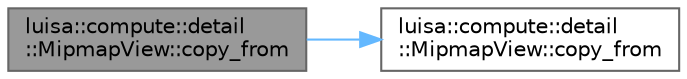 digraph "luisa::compute::detail::MipmapView::copy_from"
{
 // LATEX_PDF_SIZE
  bgcolor="transparent";
  edge [fontname=Helvetica,fontsize=10,labelfontname=Helvetica,labelfontsize=10];
  node [fontname=Helvetica,fontsize=10,shape=box,height=0.2,width=0.4];
  rankdir="LR";
  Node1 [id="Node000001",label="luisa::compute::detail\l::MipmapView::copy_from",height=0.2,width=0.4,color="gray40", fillcolor="grey60", style="filled", fontcolor="black",tooltip=" "];
  Node1 -> Node2 [id="edge1_Node000001_Node000002",color="steelblue1",style="solid",tooltip=" "];
  Node2 [id="Node000002",label="luisa::compute::detail\l::MipmapView::copy_from",height=0.2,width=0.4,color="grey40", fillcolor="white", style="filled",URL="$classluisa_1_1compute_1_1detail_1_1_mipmap_view.html#af96a4f7c1288229f9c5eee4b367884d8",tooltip=" "];
}
